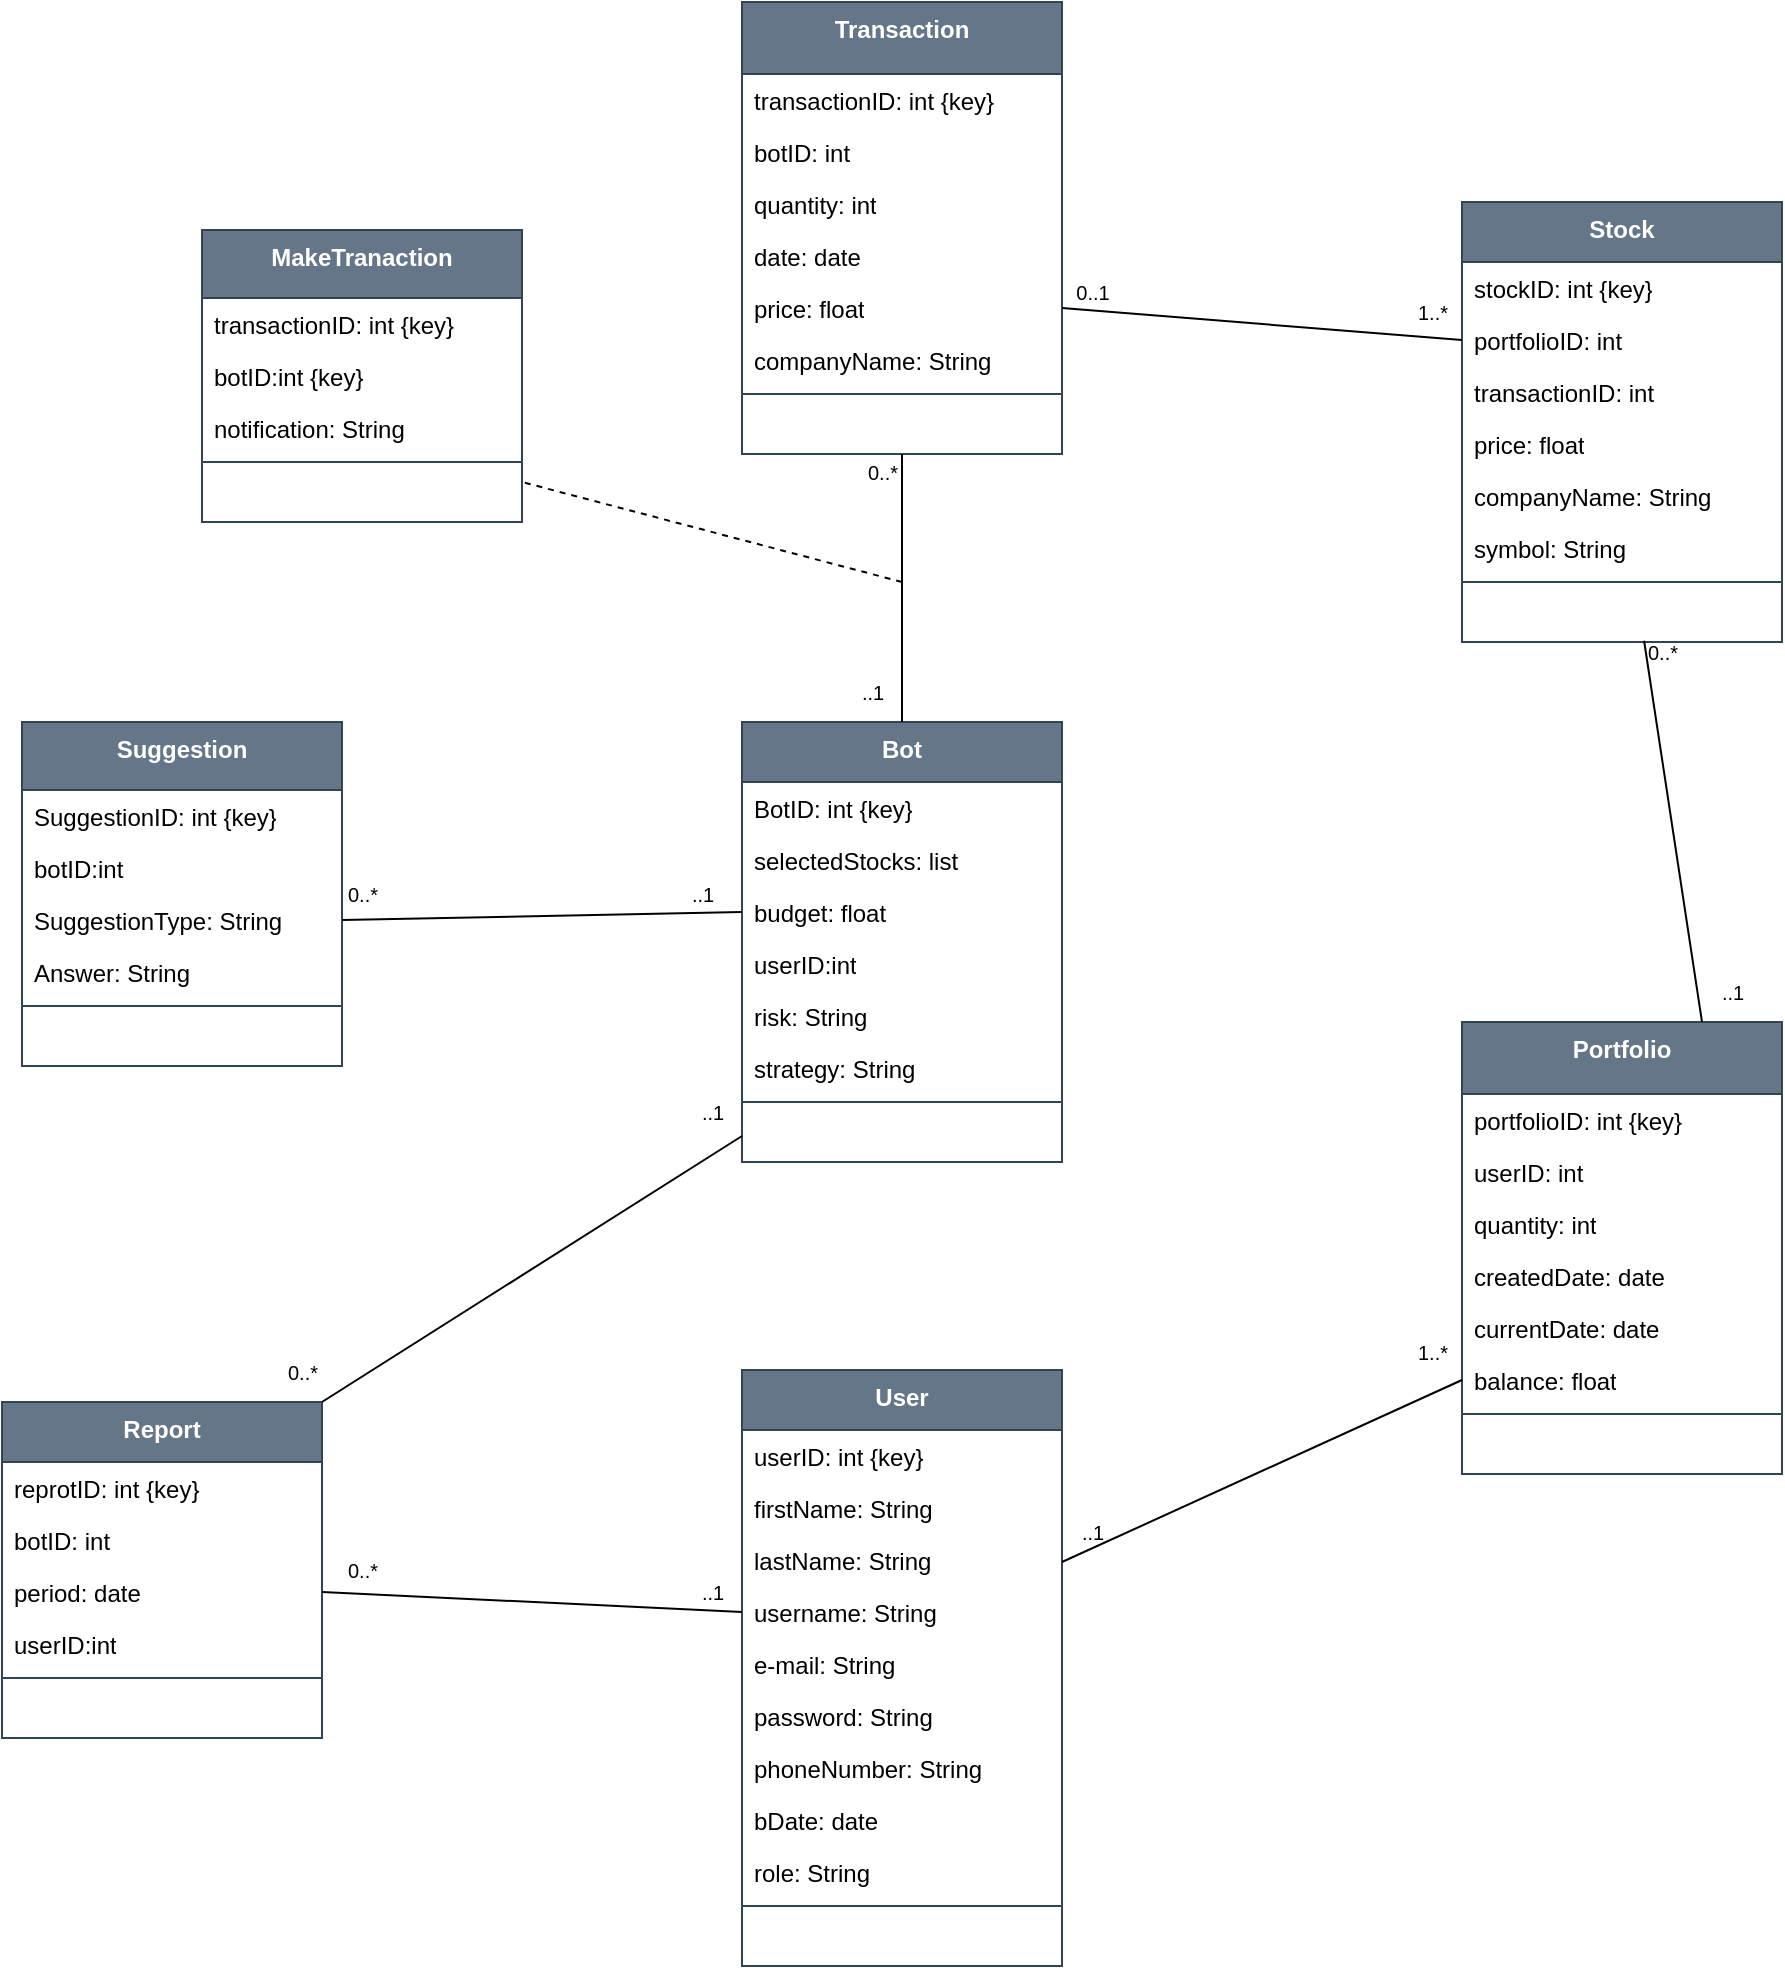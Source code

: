 <mxfile version="24.4.0" type="device">
  <diagram name="Page-1" id="LoqFOI1ABMq6AEfAIW8S">
    <mxGraphModel dx="1804" dy="1679" grid="1" gridSize="10" guides="1" tooltips="1" connect="1" arrows="1" fold="1" page="1" pageScale="1" pageWidth="850" pageHeight="1100" math="0" shadow="0">
      <root>
        <mxCell id="0" />
        <mxCell id="1" parent="0" />
        <mxCell id="g21FCTn_Fb3YQI1P6D7d-1" value="&lt;div&gt;User&lt;br&gt;&lt;/div&gt;" style="swimlane;fontStyle=1;align=center;verticalAlign=top;childLayout=stackLayout;horizontal=1;startSize=30;horizontalStack=0;resizeParent=1;resizeParentMax=0;resizeLast=0;collapsible=1;marginBottom=0;whiteSpace=wrap;html=1;fillColor=#647687;strokeColor=#314354;fontColor=#ffffff;" parent="1" vertex="1">
          <mxGeometry x="-170" y="-66" width="160" height="298" as="geometry" />
        </mxCell>
        <mxCell id="g21FCTn_Fb3YQI1P6D7d-2" value="userID: int {key}" style="text;strokeColor=none;fillColor=none;align=left;verticalAlign=top;spacingLeft=4;spacingRight=4;overflow=hidden;rotatable=0;points=[[0,0.5],[1,0.5]];portConstraint=eastwest;whiteSpace=wrap;html=1;" parent="g21FCTn_Fb3YQI1P6D7d-1" vertex="1">
          <mxGeometry y="30" width="160" height="26" as="geometry" />
        </mxCell>
        <mxCell id="g21FCTn_Fb3YQI1P6D7d-3" value="firstName: String" style="text;strokeColor=none;fillColor=none;align=left;verticalAlign=top;spacingLeft=4;spacingRight=4;overflow=hidden;rotatable=0;points=[[0,0.5],[1,0.5]];portConstraint=eastwest;whiteSpace=wrap;html=1;" parent="g21FCTn_Fb3YQI1P6D7d-1" vertex="1">
          <mxGeometry y="56" width="160" height="26" as="geometry" />
        </mxCell>
        <mxCell id="g21FCTn_Fb3YQI1P6D7d-4" value="lastName: String" style="text;strokeColor=none;fillColor=none;align=left;verticalAlign=top;spacingLeft=4;spacingRight=4;overflow=hidden;rotatable=0;points=[[0,0.5],[1,0.5]];portConstraint=eastwest;whiteSpace=wrap;html=1;" parent="g21FCTn_Fb3YQI1P6D7d-1" vertex="1">
          <mxGeometry y="82" width="160" height="26" as="geometry" />
        </mxCell>
        <mxCell id="g21FCTn_Fb3YQI1P6D7d-5" value="username: String" style="text;strokeColor=none;fillColor=none;align=left;verticalAlign=top;spacingLeft=4;spacingRight=4;overflow=hidden;rotatable=0;points=[[0,0.5],[1,0.5]];portConstraint=eastwest;whiteSpace=wrap;html=1;" parent="g21FCTn_Fb3YQI1P6D7d-1" vertex="1">
          <mxGeometry y="108" width="160" height="26" as="geometry" />
        </mxCell>
        <mxCell id="g21FCTn_Fb3YQI1P6D7d-6" value="e-mail: String" style="text;strokeColor=none;fillColor=none;align=left;verticalAlign=top;spacingLeft=4;spacingRight=4;overflow=hidden;rotatable=0;points=[[0,0.5],[1,0.5]];portConstraint=eastwest;whiteSpace=wrap;html=1;" parent="g21FCTn_Fb3YQI1P6D7d-1" vertex="1">
          <mxGeometry y="134" width="160" height="26" as="geometry" />
        </mxCell>
        <mxCell id="g21FCTn_Fb3YQI1P6D7d-7" value="password: String" style="text;strokeColor=none;fillColor=none;align=left;verticalAlign=top;spacingLeft=4;spacingRight=4;overflow=hidden;rotatable=0;points=[[0,0.5],[1,0.5]];portConstraint=eastwest;whiteSpace=wrap;html=1;" parent="g21FCTn_Fb3YQI1P6D7d-1" vertex="1">
          <mxGeometry y="160" width="160" height="26" as="geometry" />
        </mxCell>
        <mxCell id="g21FCTn_Fb3YQI1P6D7d-8" value="phoneNumber: String" style="text;strokeColor=none;fillColor=none;align=left;verticalAlign=top;spacingLeft=4;spacingRight=4;overflow=hidden;rotatable=0;points=[[0,0.5],[1,0.5]];portConstraint=eastwest;whiteSpace=wrap;html=1;" parent="g21FCTn_Fb3YQI1P6D7d-1" vertex="1">
          <mxGeometry y="186" width="160" height="26" as="geometry" />
        </mxCell>
        <mxCell id="g21FCTn_Fb3YQI1P6D7d-9" value="bDate: date" style="text;strokeColor=none;fillColor=none;align=left;verticalAlign=top;spacingLeft=4;spacingRight=4;overflow=hidden;rotatable=0;points=[[0,0.5],[1,0.5]];portConstraint=eastwest;whiteSpace=wrap;html=1;" parent="g21FCTn_Fb3YQI1P6D7d-1" vertex="1">
          <mxGeometry y="212" width="160" height="26" as="geometry" />
        </mxCell>
        <mxCell id="rTKFa5FfBjQxWHHiq4MQ-1" value="role: String" style="text;strokeColor=none;fillColor=none;align=left;verticalAlign=top;spacingLeft=4;spacingRight=4;overflow=hidden;rotatable=0;points=[[0,0.5],[1,0.5]];portConstraint=eastwest;whiteSpace=wrap;html=1;" vertex="1" parent="g21FCTn_Fb3YQI1P6D7d-1">
          <mxGeometry y="238" width="160" height="26" as="geometry" />
        </mxCell>
        <mxCell id="g21FCTn_Fb3YQI1P6D7d-10" value="" style="line;strokeWidth=1;fillColor=none;align=left;verticalAlign=middle;spacingTop=-1;spacingLeft=3;spacingRight=3;rotatable=0;labelPosition=right;points=[];portConstraint=eastwest;strokeColor=inherit;" parent="g21FCTn_Fb3YQI1P6D7d-1" vertex="1">
          <mxGeometry y="264" width="160" height="8" as="geometry" />
        </mxCell>
        <mxCell id="g21FCTn_Fb3YQI1P6D7d-11" value="&lt;div&gt;&amp;nbsp;&amp;nbsp;&amp;nbsp;&amp;nbsp;&amp;nbsp;&amp;nbsp;&amp;nbsp;&amp;nbsp;&amp;nbsp;&amp;nbsp;&amp;nbsp;&amp;nbsp;&amp;nbsp;&amp;nbsp;&amp;nbsp;&amp;nbsp;&amp;nbsp;&amp;nbsp;&amp;nbsp;&amp;nbsp;&amp;nbsp;&amp;nbsp;&amp;nbsp;&amp;nbsp;&amp;nbsp;&amp;nbsp;&amp;nbsp;&amp;nbsp;&amp;nbsp;&amp;nbsp;&amp;nbsp;&amp;nbsp;&amp;nbsp;&amp;nbsp;&amp;nbsp;&amp;nbsp;&amp;nbsp;&amp;nbsp;&amp;nbsp;&amp;nbsp;&amp;nbsp;&amp;nbsp;&amp;nbsp;&amp;nbsp;&amp;nbsp; &lt;br&gt;&lt;/div&gt;" style="text;strokeColor=none;fillColor=none;align=left;verticalAlign=top;spacingLeft=4;spacingRight=4;overflow=hidden;rotatable=0;points=[[0,0.5],[1,0.5]];portConstraint=eastwest;whiteSpace=wrap;html=1;" parent="g21FCTn_Fb3YQI1P6D7d-1" vertex="1">
          <mxGeometry y="272" width="160" height="26" as="geometry" />
        </mxCell>
        <mxCell id="g21FCTn_Fb3YQI1P6D7d-12" value="&lt;div&gt;Portfolio&lt;br&gt;&lt;/div&gt;" style="swimlane;fontStyle=1;align=center;verticalAlign=top;childLayout=stackLayout;horizontal=1;startSize=36;horizontalStack=0;resizeParent=1;resizeParentMax=0;resizeLast=0;collapsible=1;marginBottom=0;whiteSpace=wrap;html=1;fillColor=#647687;strokeColor=#314354;fontColor=#ffffff;" parent="1" vertex="1">
          <mxGeometry x="190" y="-240" width="160" height="226" as="geometry" />
        </mxCell>
        <mxCell id="g21FCTn_Fb3YQI1P6D7d-13" value="portfolioID: int {key}" style="text;strokeColor=none;fillColor=none;align=left;verticalAlign=top;spacingLeft=4;spacingRight=4;overflow=hidden;rotatable=0;points=[[0,0.5],[1,0.5]];portConstraint=eastwest;whiteSpace=wrap;html=1;" parent="g21FCTn_Fb3YQI1P6D7d-12" vertex="1">
          <mxGeometry y="36" width="160" height="26" as="geometry" />
        </mxCell>
        <mxCell id="g21FCTn_Fb3YQI1P6D7d-14" value="userID: int" style="text;strokeColor=none;fillColor=none;align=left;verticalAlign=top;spacingLeft=4;spacingRight=4;overflow=hidden;rotatable=0;points=[[0,0.5],[1,0.5]];portConstraint=eastwest;whiteSpace=wrap;html=1;" parent="g21FCTn_Fb3YQI1P6D7d-12" vertex="1">
          <mxGeometry y="62" width="160" height="26" as="geometry" />
        </mxCell>
        <mxCell id="g21FCTn_Fb3YQI1P6D7d-15" value="quantity: int" style="text;strokeColor=none;fillColor=none;align=left;verticalAlign=top;spacingLeft=4;spacingRight=4;overflow=hidden;rotatable=0;points=[[0,0.5],[1,0.5]];portConstraint=eastwest;whiteSpace=wrap;html=1;" parent="g21FCTn_Fb3YQI1P6D7d-12" vertex="1">
          <mxGeometry y="88" width="160" height="26" as="geometry" />
        </mxCell>
        <mxCell id="g21FCTn_Fb3YQI1P6D7d-16" value="createdDate: date" style="text;strokeColor=none;fillColor=none;align=left;verticalAlign=top;spacingLeft=4;spacingRight=4;overflow=hidden;rotatable=0;points=[[0,0.5],[1,0.5]];portConstraint=eastwest;whiteSpace=wrap;html=1;" parent="g21FCTn_Fb3YQI1P6D7d-12" vertex="1">
          <mxGeometry y="114" width="160" height="26" as="geometry" />
        </mxCell>
        <mxCell id="g21FCTn_Fb3YQI1P6D7d-17" value="currentDate: date" style="text;strokeColor=none;fillColor=none;align=left;verticalAlign=top;spacingLeft=4;spacingRight=4;overflow=hidden;rotatable=0;points=[[0,0.5],[1,0.5]];portConstraint=eastwest;whiteSpace=wrap;html=1;" parent="g21FCTn_Fb3YQI1P6D7d-12" vertex="1">
          <mxGeometry y="140" width="160" height="26" as="geometry" />
        </mxCell>
        <mxCell id="g21FCTn_Fb3YQI1P6D7d-18" value="balance: float" style="text;strokeColor=none;fillColor=none;align=left;verticalAlign=top;spacingLeft=4;spacingRight=4;overflow=hidden;rotatable=0;points=[[0,0.5],[1,0.5]];portConstraint=eastwest;whiteSpace=wrap;html=1;" parent="g21FCTn_Fb3YQI1P6D7d-12" vertex="1">
          <mxGeometry y="166" width="160" height="26" as="geometry" />
        </mxCell>
        <mxCell id="g21FCTn_Fb3YQI1P6D7d-19" value="" style="line;strokeWidth=1;fillColor=none;align=left;verticalAlign=middle;spacingTop=-1;spacingLeft=3;spacingRight=3;rotatable=0;labelPosition=right;points=[];portConstraint=eastwest;strokeColor=inherit;" parent="g21FCTn_Fb3YQI1P6D7d-12" vertex="1">
          <mxGeometry y="192" width="160" height="8" as="geometry" />
        </mxCell>
        <mxCell id="g21FCTn_Fb3YQI1P6D7d-20" value="&lt;div&gt;&amp;nbsp;&amp;nbsp;&amp;nbsp;&amp;nbsp;&amp;nbsp;&amp;nbsp;&amp;nbsp;&amp;nbsp;&amp;nbsp;&amp;nbsp;&amp;nbsp;&amp;nbsp;&amp;nbsp;&amp;nbsp;&amp;nbsp;&amp;nbsp;&amp;nbsp;&amp;nbsp;&amp;nbsp;&amp;nbsp;&amp;nbsp;&amp;nbsp;&amp;nbsp;&amp;nbsp;&amp;nbsp;&amp;nbsp;&amp;nbsp;&amp;nbsp;&amp;nbsp;&amp;nbsp;&amp;nbsp;&amp;nbsp;&amp;nbsp;&amp;nbsp;&amp;nbsp;&amp;nbsp;&amp;nbsp;&amp;nbsp;&amp;nbsp;&amp;nbsp;&amp;nbsp;&amp;nbsp;&amp;nbsp;&amp;nbsp;&amp;nbsp; &lt;br&gt;&lt;/div&gt;" style="text;strokeColor=none;fillColor=none;align=left;verticalAlign=top;spacingLeft=4;spacingRight=4;overflow=hidden;rotatable=0;points=[[0,0.5],[1,0.5]];portConstraint=eastwest;whiteSpace=wrap;html=1;" parent="g21FCTn_Fb3YQI1P6D7d-12" vertex="1">
          <mxGeometry y="200" width="160" height="26" as="geometry" />
        </mxCell>
        <mxCell id="g21FCTn_Fb3YQI1P6D7d-21" value="&lt;div&gt;Stock&lt;br&gt;&lt;/div&gt;" style="swimlane;fontStyle=1;align=center;verticalAlign=top;childLayout=stackLayout;horizontal=1;startSize=30;horizontalStack=0;resizeParent=1;resizeParentMax=0;resizeLast=0;collapsible=1;marginBottom=0;whiteSpace=wrap;html=1;fillColor=#647687;strokeColor=#314354;fontColor=#ffffff;" parent="1" vertex="1">
          <mxGeometry x="190" y="-650" width="160" height="220" as="geometry" />
        </mxCell>
        <mxCell id="g21FCTn_Fb3YQI1P6D7d-22" value="stockID: int {key}" style="text;strokeColor=none;fillColor=none;align=left;verticalAlign=top;spacingLeft=4;spacingRight=4;overflow=hidden;rotatable=0;points=[[0,0.5],[1,0.5]];portConstraint=eastwest;whiteSpace=wrap;html=1;" parent="g21FCTn_Fb3YQI1P6D7d-21" vertex="1">
          <mxGeometry y="30" width="160" height="26" as="geometry" />
        </mxCell>
        <mxCell id="g21FCTn_Fb3YQI1P6D7d-23" value="portfolioID: int" style="text;strokeColor=none;fillColor=none;align=left;verticalAlign=top;spacingLeft=4;spacingRight=4;overflow=hidden;rotatable=0;points=[[0,0.5],[1,0.5]];portConstraint=eastwest;whiteSpace=wrap;html=1;" parent="g21FCTn_Fb3YQI1P6D7d-21" vertex="1">
          <mxGeometry y="56" width="160" height="26" as="geometry" />
        </mxCell>
        <mxCell id="g21FCTn_Fb3YQI1P6D7d-24" value="transactionID: int" style="text;strokeColor=none;fillColor=none;align=left;verticalAlign=top;spacingLeft=4;spacingRight=4;overflow=hidden;rotatable=0;points=[[0,0.5],[1,0.5]];portConstraint=eastwest;whiteSpace=wrap;html=1;" parent="g21FCTn_Fb3YQI1P6D7d-21" vertex="1">
          <mxGeometry y="82" width="160" height="26" as="geometry" />
        </mxCell>
        <mxCell id="g21FCTn_Fb3YQI1P6D7d-25" value="price: float" style="text;strokeColor=none;fillColor=none;align=left;verticalAlign=top;spacingLeft=4;spacingRight=4;overflow=hidden;rotatable=0;points=[[0,0.5],[1,0.5]];portConstraint=eastwest;whiteSpace=wrap;html=1;" parent="g21FCTn_Fb3YQI1P6D7d-21" vertex="1">
          <mxGeometry y="108" width="160" height="26" as="geometry" />
        </mxCell>
        <mxCell id="g21FCTn_Fb3YQI1P6D7d-26" value="companyName: String" style="text;strokeColor=none;fillColor=none;align=left;verticalAlign=top;spacingLeft=4;spacingRight=4;overflow=hidden;rotatable=0;points=[[0,0.5],[1,0.5]];portConstraint=eastwest;whiteSpace=wrap;html=1;" parent="g21FCTn_Fb3YQI1P6D7d-21" vertex="1">
          <mxGeometry y="134" width="160" height="26" as="geometry" />
        </mxCell>
        <mxCell id="g21FCTn_Fb3YQI1P6D7d-27" value="symbol: String" style="text;strokeColor=none;fillColor=none;align=left;verticalAlign=top;spacingLeft=4;spacingRight=4;overflow=hidden;rotatable=0;points=[[0,0.5],[1,0.5]];portConstraint=eastwest;whiteSpace=wrap;html=1;" parent="g21FCTn_Fb3YQI1P6D7d-21" vertex="1">
          <mxGeometry y="160" width="160" height="26" as="geometry" />
        </mxCell>
        <mxCell id="g21FCTn_Fb3YQI1P6D7d-28" value="" style="line;strokeWidth=1;fillColor=none;align=left;verticalAlign=middle;spacingTop=-1;spacingLeft=3;spacingRight=3;rotatable=0;labelPosition=right;points=[];portConstraint=eastwest;strokeColor=inherit;" parent="g21FCTn_Fb3YQI1P6D7d-21" vertex="1">
          <mxGeometry y="186" width="160" height="8" as="geometry" />
        </mxCell>
        <mxCell id="g21FCTn_Fb3YQI1P6D7d-29" value="&lt;div&gt;&amp;nbsp;&amp;nbsp;&amp;nbsp;&amp;nbsp;&amp;nbsp;&amp;nbsp;&amp;nbsp;&amp;nbsp;&amp;nbsp;&amp;nbsp;&amp;nbsp;&amp;nbsp;&amp;nbsp;&amp;nbsp;&amp;nbsp;&amp;nbsp;&amp;nbsp;&amp;nbsp;&amp;nbsp;&amp;nbsp;&amp;nbsp;&amp;nbsp;&amp;nbsp;&amp;nbsp;&amp;nbsp;&amp;nbsp;&amp;nbsp;&amp;nbsp;&amp;nbsp;&amp;nbsp;&amp;nbsp;&amp;nbsp;&amp;nbsp;&amp;nbsp;&amp;nbsp;&amp;nbsp;&amp;nbsp;&amp;nbsp;&amp;nbsp;&amp;nbsp;&amp;nbsp;&amp;nbsp;&amp;nbsp;&amp;nbsp;&amp;nbsp; &lt;br&gt;&lt;/div&gt;" style="text;strokeColor=none;fillColor=none;align=left;verticalAlign=top;spacingLeft=4;spacingRight=4;overflow=hidden;rotatable=0;points=[[0,0.5],[1,0.5]];portConstraint=eastwest;whiteSpace=wrap;html=1;" parent="g21FCTn_Fb3YQI1P6D7d-21" vertex="1">
          <mxGeometry y="194" width="160" height="26" as="geometry" />
        </mxCell>
        <mxCell id="g21FCTn_Fb3YQI1P6D7d-30" value="&lt;div&gt;Transaction&lt;br&gt;&lt;/div&gt;" style="swimlane;fontStyle=1;align=center;verticalAlign=top;childLayout=stackLayout;horizontal=1;startSize=36;horizontalStack=0;resizeParent=1;resizeParentMax=0;resizeLast=0;collapsible=1;marginBottom=0;whiteSpace=wrap;html=1;fillColor=#647687;strokeColor=#314354;fontColor=#ffffff;" parent="1" vertex="1">
          <mxGeometry x="-170" y="-750" width="160" height="226" as="geometry" />
        </mxCell>
        <mxCell id="g21FCTn_Fb3YQI1P6D7d-31" value="transactionID: int {key}" style="text;strokeColor=none;fillColor=none;align=left;verticalAlign=top;spacingLeft=4;spacingRight=4;overflow=hidden;rotatable=0;points=[[0,0.5],[1,0.5]];portConstraint=eastwest;whiteSpace=wrap;html=1;" parent="g21FCTn_Fb3YQI1P6D7d-30" vertex="1">
          <mxGeometry y="36" width="160" height="26" as="geometry" />
        </mxCell>
        <mxCell id="g21FCTn_Fb3YQI1P6D7d-32" value="botID: int" style="text;strokeColor=none;fillColor=none;align=left;verticalAlign=top;spacingLeft=4;spacingRight=4;overflow=hidden;rotatable=0;points=[[0,0.5],[1,0.5]];portConstraint=eastwest;whiteSpace=wrap;html=1;" parent="g21FCTn_Fb3YQI1P6D7d-30" vertex="1">
          <mxGeometry y="62" width="160" height="26" as="geometry" />
        </mxCell>
        <mxCell id="g21FCTn_Fb3YQI1P6D7d-33" value="quantity: int" style="text;strokeColor=none;fillColor=none;align=left;verticalAlign=top;spacingLeft=4;spacingRight=4;overflow=hidden;rotatable=0;points=[[0,0.5],[1,0.5]];portConstraint=eastwest;whiteSpace=wrap;html=1;" parent="g21FCTn_Fb3YQI1P6D7d-30" vertex="1">
          <mxGeometry y="88" width="160" height="26" as="geometry" />
        </mxCell>
        <mxCell id="g21FCTn_Fb3YQI1P6D7d-34" value="date: date" style="text;strokeColor=none;fillColor=none;align=left;verticalAlign=top;spacingLeft=4;spacingRight=4;overflow=hidden;rotatable=0;points=[[0,0.5],[1,0.5]];portConstraint=eastwest;whiteSpace=wrap;html=1;" parent="g21FCTn_Fb3YQI1P6D7d-30" vertex="1">
          <mxGeometry y="114" width="160" height="26" as="geometry" />
        </mxCell>
        <mxCell id="g21FCTn_Fb3YQI1P6D7d-35" value="price: float" style="text;strokeColor=none;fillColor=none;align=left;verticalAlign=top;spacingLeft=4;spacingRight=4;overflow=hidden;rotatable=0;points=[[0,0.5],[1,0.5]];portConstraint=eastwest;whiteSpace=wrap;html=1;" parent="g21FCTn_Fb3YQI1P6D7d-30" vertex="1">
          <mxGeometry y="140" width="160" height="26" as="geometry" />
        </mxCell>
        <mxCell id="g21FCTn_Fb3YQI1P6D7d-36" value="companyName: String" style="text;strokeColor=none;fillColor=none;align=left;verticalAlign=top;spacingLeft=4;spacingRight=4;overflow=hidden;rotatable=0;points=[[0,0.5],[1,0.5]];portConstraint=eastwest;whiteSpace=wrap;html=1;" parent="g21FCTn_Fb3YQI1P6D7d-30" vertex="1">
          <mxGeometry y="166" width="160" height="26" as="geometry" />
        </mxCell>
        <mxCell id="g21FCTn_Fb3YQI1P6D7d-37" value="" style="line;strokeWidth=1;fillColor=none;align=left;verticalAlign=middle;spacingTop=-1;spacingLeft=3;spacingRight=3;rotatable=0;labelPosition=right;points=[];portConstraint=eastwest;strokeColor=inherit;" parent="g21FCTn_Fb3YQI1P6D7d-30" vertex="1">
          <mxGeometry y="192" width="160" height="8" as="geometry" />
        </mxCell>
        <mxCell id="g21FCTn_Fb3YQI1P6D7d-38" value="&lt;div&gt;&amp;nbsp;&amp;nbsp;&amp;nbsp;&amp;nbsp;&amp;nbsp;&amp;nbsp;&amp;nbsp;&amp;nbsp;&amp;nbsp;&amp;nbsp;&amp;nbsp;&amp;nbsp;&amp;nbsp;&amp;nbsp;&amp;nbsp;&amp;nbsp;&amp;nbsp;&amp;nbsp;&amp;nbsp;&amp;nbsp;&amp;nbsp;&amp;nbsp;&amp;nbsp;&amp;nbsp;&amp;nbsp;&amp;nbsp;&amp;nbsp;&amp;nbsp;&amp;nbsp;&amp;nbsp;&amp;nbsp;&amp;nbsp;&amp;nbsp;&amp;nbsp;&amp;nbsp;&amp;nbsp;&amp;nbsp;&amp;nbsp;&amp;nbsp;&amp;nbsp;&amp;nbsp;&amp;nbsp;&amp;nbsp;&amp;nbsp;&amp;nbsp; &lt;br&gt;&lt;/div&gt;" style="text;strokeColor=none;fillColor=none;align=left;verticalAlign=top;spacingLeft=4;spacingRight=4;overflow=hidden;rotatable=0;points=[[0,0.5],[1,0.5]];portConstraint=eastwest;whiteSpace=wrap;html=1;" parent="g21FCTn_Fb3YQI1P6D7d-30" vertex="1">
          <mxGeometry y="200" width="160" height="26" as="geometry" />
        </mxCell>
        <mxCell id="g21FCTn_Fb3YQI1P6D7d-39" value="&lt;div&gt;Suggestion&lt;br&gt;&lt;/div&gt;" style="swimlane;fontStyle=1;align=center;verticalAlign=top;childLayout=stackLayout;horizontal=1;startSize=34;horizontalStack=0;resizeParent=1;resizeParentMax=0;resizeLast=0;collapsible=1;marginBottom=0;whiteSpace=wrap;html=1;fillColor=#647687;strokeColor=#314354;fontColor=#ffffff;" parent="1" vertex="1">
          <mxGeometry x="-530" y="-390" width="160" height="172" as="geometry" />
        </mxCell>
        <mxCell id="g21FCTn_Fb3YQI1P6D7d-40" value="SuggestionID: int {key}" style="text;strokeColor=none;fillColor=none;align=left;verticalAlign=top;spacingLeft=4;spacingRight=4;overflow=hidden;rotatable=0;points=[[0,0.5],[1,0.5]];portConstraint=eastwest;whiteSpace=wrap;html=1;" parent="g21FCTn_Fb3YQI1P6D7d-39" vertex="1">
          <mxGeometry y="34" width="160" height="26" as="geometry" />
        </mxCell>
        <mxCell id="g21FCTn_Fb3YQI1P6D7d-41" value="botID:int" style="text;strokeColor=none;fillColor=none;align=left;verticalAlign=top;spacingLeft=4;spacingRight=4;overflow=hidden;rotatable=0;points=[[0,0.5],[1,0.5]];portConstraint=eastwest;whiteSpace=wrap;html=1;" parent="g21FCTn_Fb3YQI1P6D7d-39" vertex="1">
          <mxGeometry y="60" width="160" height="26" as="geometry" />
        </mxCell>
        <mxCell id="g21FCTn_Fb3YQI1P6D7d-42" value="SuggestionType: String" style="text;strokeColor=none;fillColor=none;align=left;verticalAlign=top;spacingLeft=4;spacingRight=4;overflow=hidden;rotatable=0;points=[[0,0.5],[1,0.5]];portConstraint=eastwest;whiteSpace=wrap;html=1;" parent="g21FCTn_Fb3YQI1P6D7d-39" vertex="1">
          <mxGeometry y="86" width="160" height="26" as="geometry" />
        </mxCell>
        <mxCell id="g21FCTn_Fb3YQI1P6D7d-43" value="Answer: String" style="text;strokeColor=none;fillColor=none;align=left;verticalAlign=top;spacingLeft=4;spacingRight=4;overflow=hidden;rotatable=0;points=[[0,0.5],[1,0.5]];portConstraint=eastwest;whiteSpace=wrap;html=1;" parent="g21FCTn_Fb3YQI1P6D7d-39" vertex="1">
          <mxGeometry y="112" width="160" height="26" as="geometry" />
        </mxCell>
        <mxCell id="g21FCTn_Fb3YQI1P6D7d-44" value="" style="line;strokeWidth=1;fillColor=none;align=left;verticalAlign=middle;spacingTop=-1;spacingLeft=3;spacingRight=3;rotatable=0;labelPosition=right;points=[];portConstraint=eastwest;strokeColor=inherit;" parent="g21FCTn_Fb3YQI1P6D7d-39" vertex="1">
          <mxGeometry y="138" width="160" height="8" as="geometry" />
        </mxCell>
        <mxCell id="g21FCTn_Fb3YQI1P6D7d-45" value="&lt;div&gt;&amp;nbsp;&amp;nbsp;&amp;nbsp;&amp;nbsp;&amp;nbsp;&amp;nbsp;&amp;nbsp;&amp;nbsp;&amp;nbsp;&amp;nbsp;&amp;nbsp;&amp;nbsp;&amp;nbsp;&amp;nbsp;&amp;nbsp;&amp;nbsp;&amp;nbsp;&amp;nbsp;&amp;nbsp;&amp;nbsp;&amp;nbsp;&amp;nbsp;&amp;nbsp;&amp;nbsp;&amp;nbsp;&amp;nbsp;&amp;nbsp;&amp;nbsp;&amp;nbsp;&amp;nbsp;&amp;nbsp;&amp;nbsp;&amp;nbsp;&amp;nbsp;&amp;nbsp;&amp;nbsp;&amp;nbsp;&amp;nbsp;&amp;nbsp;&amp;nbsp;&amp;nbsp;&amp;nbsp;&amp;nbsp;&amp;nbsp;&amp;nbsp; &lt;br&gt;&lt;/div&gt;" style="text;strokeColor=none;fillColor=none;align=left;verticalAlign=top;spacingLeft=4;spacingRight=4;overflow=hidden;rotatable=0;points=[[0,0.5],[1,0.5]];portConstraint=eastwest;whiteSpace=wrap;html=1;" parent="g21FCTn_Fb3YQI1P6D7d-39" vertex="1">
          <mxGeometry y="146" width="160" height="26" as="geometry" />
        </mxCell>
        <mxCell id="g21FCTn_Fb3YQI1P6D7d-46" value="&lt;div&gt;Bot&lt;br&gt;&lt;/div&gt;" style="swimlane;fontStyle=1;align=center;verticalAlign=top;childLayout=stackLayout;horizontal=1;startSize=30;horizontalStack=0;resizeParent=1;resizeParentMax=0;resizeLast=0;collapsible=1;marginBottom=0;whiteSpace=wrap;html=1;fillColor=#647687;strokeColor=#314354;fontColor=#ffffff;" parent="1" vertex="1">
          <mxGeometry x="-170" y="-390" width="160" height="220" as="geometry" />
        </mxCell>
        <mxCell id="g21FCTn_Fb3YQI1P6D7d-47" value="BotID: int {key}" style="text;strokeColor=none;fillColor=none;align=left;verticalAlign=top;spacingLeft=4;spacingRight=4;overflow=hidden;rotatable=0;points=[[0,0.5],[1,0.5]];portConstraint=eastwest;whiteSpace=wrap;html=1;" parent="g21FCTn_Fb3YQI1P6D7d-46" vertex="1">
          <mxGeometry y="30" width="160" height="26" as="geometry" />
        </mxCell>
        <mxCell id="g21FCTn_Fb3YQI1P6D7d-48" value="selectedStocks: list" style="text;strokeColor=none;fillColor=none;align=left;verticalAlign=top;spacingLeft=4;spacingRight=4;overflow=hidden;rotatable=0;points=[[0,0.5],[1,0.5]];portConstraint=eastwest;whiteSpace=wrap;html=1;" parent="g21FCTn_Fb3YQI1P6D7d-46" vertex="1">
          <mxGeometry y="56" width="160" height="26" as="geometry" />
        </mxCell>
        <mxCell id="g21FCTn_Fb3YQI1P6D7d-49" value="budget: float" style="text;strokeColor=none;fillColor=none;align=left;verticalAlign=top;spacingLeft=4;spacingRight=4;overflow=hidden;rotatable=0;points=[[0,0.5],[1,0.5]];portConstraint=eastwest;whiteSpace=wrap;html=1;" parent="g21FCTn_Fb3YQI1P6D7d-46" vertex="1">
          <mxGeometry y="82" width="160" height="26" as="geometry" />
        </mxCell>
        <mxCell id="g21FCTn_Fb3YQI1P6D7d-50" value="userID:int" style="text;strokeColor=none;fillColor=none;align=left;verticalAlign=top;spacingLeft=4;spacingRight=4;overflow=hidden;rotatable=0;points=[[0,0.5],[1,0.5]];portConstraint=eastwest;whiteSpace=wrap;html=1;" parent="g21FCTn_Fb3YQI1P6D7d-46" vertex="1">
          <mxGeometry y="108" width="160" height="26" as="geometry" />
        </mxCell>
        <mxCell id="g21FCTn_Fb3YQI1P6D7d-51" value="risk: String" style="text;strokeColor=none;fillColor=none;align=left;verticalAlign=top;spacingLeft=4;spacingRight=4;overflow=hidden;rotatable=0;points=[[0,0.5],[1,0.5]];portConstraint=eastwest;whiteSpace=wrap;html=1;" parent="g21FCTn_Fb3YQI1P6D7d-46" vertex="1">
          <mxGeometry y="134" width="160" height="26" as="geometry" />
        </mxCell>
        <mxCell id="g21FCTn_Fb3YQI1P6D7d-52" value="strategy: String" style="text;strokeColor=none;fillColor=none;align=left;verticalAlign=top;spacingLeft=4;spacingRight=4;overflow=hidden;rotatable=0;points=[[0,0.5],[1,0.5]];portConstraint=eastwest;whiteSpace=wrap;html=1;" parent="g21FCTn_Fb3YQI1P6D7d-46" vertex="1">
          <mxGeometry y="160" width="160" height="26" as="geometry" />
        </mxCell>
        <mxCell id="g21FCTn_Fb3YQI1P6D7d-53" value="" style="line;strokeWidth=1;fillColor=none;align=left;verticalAlign=middle;spacingTop=-1;spacingLeft=3;spacingRight=3;rotatable=0;labelPosition=right;points=[];portConstraint=eastwest;strokeColor=inherit;" parent="g21FCTn_Fb3YQI1P6D7d-46" vertex="1">
          <mxGeometry y="186" width="160" height="8" as="geometry" />
        </mxCell>
        <mxCell id="g21FCTn_Fb3YQI1P6D7d-54" value="&lt;div&gt;&amp;nbsp;&amp;nbsp;&amp;nbsp;&amp;nbsp;&amp;nbsp;&amp;nbsp;&amp;nbsp;&amp;nbsp;&amp;nbsp;&amp;nbsp;&amp;nbsp;&amp;nbsp;&amp;nbsp;&amp;nbsp;&amp;nbsp;&amp;nbsp;&amp;nbsp;&amp;nbsp;&amp;nbsp;&amp;nbsp;&amp;nbsp;&amp;nbsp;&amp;nbsp;&amp;nbsp;&amp;nbsp;&amp;nbsp;&amp;nbsp;&amp;nbsp;&amp;nbsp;&amp;nbsp;&amp;nbsp;&amp;nbsp;&amp;nbsp;&amp;nbsp;&amp;nbsp;&amp;nbsp;&amp;nbsp;&amp;nbsp;&amp;nbsp;&amp;nbsp;&amp;nbsp;&amp;nbsp;&amp;nbsp;&amp;nbsp;&amp;nbsp; &lt;br&gt;&lt;/div&gt;" style="text;strokeColor=none;fillColor=none;align=left;verticalAlign=top;spacingLeft=4;spacingRight=4;overflow=hidden;rotatable=0;points=[[0,0.5],[1,0.5]];portConstraint=eastwest;whiteSpace=wrap;html=1;" parent="g21FCTn_Fb3YQI1P6D7d-46" vertex="1">
          <mxGeometry y="194" width="160" height="26" as="geometry" />
        </mxCell>
        <mxCell id="g21FCTn_Fb3YQI1P6D7d-55" value="&lt;div&gt;Report&lt;br&gt;&lt;/div&gt;" style="swimlane;fontStyle=1;align=center;verticalAlign=top;childLayout=stackLayout;horizontal=1;startSize=30;horizontalStack=0;resizeParent=1;resizeParentMax=0;resizeLast=0;collapsible=1;marginBottom=0;whiteSpace=wrap;html=1;fillColor=#647687;strokeColor=#314354;fontColor=#ffffff;" parent="1" vertex="1">
          <mxGeometry x="-540" y="-50" width="160" height="168" as="geometry" />
        </mxCell>
        <mxCell id="g21FCTn_Fb3YQI1P6D7d-56" value="reprotID: int {key}" style="text;strokeColor=none;fillColor=none;align=left;verticalAlign=top;spacingLeft=4;spacingRight=4;overflow=hidden;rotatable=0;points=[[0,0.5],[1,0.5]];portConstraint=eastwest;whiteSpace=wrap;html=1;" parent="g21FCTn_Fb3YQI1P6D7d-55" vertex="1">
          <mxGeometry y="30" width="160" height="26" as="geometry" />
        </mxCell>
        <mxCell id="g21FCTn_Fb3YQI1P6D7d-57" value="botID: int" style="text;strokeColor=none;fillColor=none;align=left;verticalAlign=top;spacingLeft=4;spacingRight=4;overflow=hidden;rotatable=0;points=[[0,0.5],[1,0.5]];portConstraint=eastwest;whiteSpace=wrap;html=1;" parent="g21FCTn_Fb3YQI1P6D7d-55" vertex="1">
          <mxGeometry y="56" width="160" height="26" as="geometry" />
        </mxCell>
        <mxCell id="g21FCTn_Fb3YQI1P6D7d-58" value="period: date" style="text;strokeColor=none;fillColor=none;align=left;verticalAlign=top;spacingLeft=4;spacingRight=4;overflow=hidden;rotatable=0;points=[[0,0.5],[1,0.5]];portConstraint=eastwest;whiteSpace=wrap;html=1;" parent="g21FCTn_Fb3YQI1P6D7d-55" vertex="1">
          <mxGeometry y="82" width="160" height="26" as="geometry" />
        </mxCell>
        <mxCell id="g21FCTn_Fb3YQI1P6D7d-59" value="userID:int" style="text;strokeColor=none;fillColor=none;align=left;verticalAlign=top;spacingLeft=4;spacingRight=4;overflow=hidden;rotatable=0;points=[[0,0.5],[1,0.5]];portConstraint=eastwest;whiteSpace=wrap;html=1;" parent="g21FCTn_Fb3YQI1P6D7d-55" vertex="1">
          <mxGeometry y="108" width="160" height="26" as="geometry" />
        </mxCell>
        <mxCell id="g21FCTn_Fb3YQI1P6D7d-60" value="" style="line;strokeWidth=1;fillColor=none;align=left;verticalAlign=middle;spacingTop=-1;spacingLeft=3;spacingRight=3;rotatable=0;labelPosition=right;points=[];portConstraint=eastwest;strokeColor=inherit;" parent="g21FCTn_Fb3YQI1P6D7d-55" vertex="1">
          <mxGeometry y="134" width="160" height="8" as="geometry" />
        </mxCell>
        <mxCell id="g21FCTn_Fb3YQI1P6D7d-61" value="&lt;div&gt;&amp;nbsp;&amp;nbsp;&amp;nbsp;&amp;nbsp;&amp;nbsp;&amp;nbsp;&amp;nbsp;&amp;nbsp;&amp;nbsp;&amp;nbsp;&amp;nbsp;&amp;nbsp;&amp;nbsp;&amp;nbsp;&amp;nbsp;&amp;nbsp;&amp;nbsp;&amp;nbsp;&amp;nbsp;&amp;nbsp;&amp;nbsp;&amp;nbsp;&amp;nbsp;&amp;nbsp;&amp;nbsp;&amp;nbsp;&amp;nbsp;&amp;nbsp;&amp;nbsp;&amp;nbsp;&amp;nbsp;&amp;nbsp;&amp;nbsp;&amp;nbsp;&amp;nbsp;&amp;nbsp;&amp;nbsp;&amp;nbsp;&amp;nbsp;&amp;nbsp;&amp;nbsp;&amp;nbsp;&amp;nbsp;&amp;nbsp;&amp;nbsp; &lt;br&gt;&lt;/div&gt;" style="text;strokeColor=none;fillColor=none;align=left;verticalAlign=top;spacingLeft=4;spacingRight=4;overflow=hidden;rotatable=0;points=[[0,0.5],[1,0.5]];portConstraint=eastwest;whiteSpace=wrap;html=1;" parent="g21FCTn_Fb3YQI1P6D7d-55" vertex="1">
          <mxGeometry y="142" width="160" height="26" as="geometry" />
        </mxCell>
        <mxCell id="g21FCTn_Fb3YQI1P6D7d-63" value="" style="endArrow=none;html=1;rounded=0;exitX=1;exitY=0.5;exitDx=0;exitDy=0;entryX=0;entryY=0.5;entryDx=0;entryDy=0;endFill=0;" parent="1" source="g21FCTn_Fb3YQI1P6D7d-42" target="g21FCTn_Fb3YQI1P6D7d-49" edge="1">
          <mxGeometry width="50" height="50" relative="1" as="geometry">
            <mxPoint x="-280" y="-250" as="sourcePoint" />
            <mxPoint x="-230" y="-300" as="targetPoint" />
          </mxGeometry>
        </mxCell>
        <mxCell id="g21FCTn_Fb3YQI1P6D7d-64" value="&lt;font style=&quot;font-size: 10px;&quot;&gt;0..*&lt;/font&gt;" style="text;html=1;align=center;verticalAlign=middle;resizable=0;points=[];autosize=1;strokeColor=none;fillColor=none;" parent="1" vertex="1">
          <mxGeometry x="-380" y="-319" width="40" height="30" as="geometry" />
        </mxCell>
        <mxCell id="g21FCTn_Fb3YQI1P6D7d-66" value="&lt;font style=&quot;font-size: 10px;&quot;&gt;..1&lt;/font&gt;" style="text;html=1;align=center;verticalAlign=middle;resizable=0;points=[];autosize=1;strokeColor=none;fillColor=none;" parent="1" vertex="1">
          <mxGeometry x="-205" y="-319" width="30" height="30" as="geometry" />
        </mxCell>
        <mxCell id="g21FCTn_Fb3YQI1P6D7d-67" value="" style="endArrow=none;html=1;rounded=0;exitX=1;exitY=0;exitDx=0;exitDy=0;entryX=0;entryY=0.5;entryDx=0;entryDy=0;endFill=0;" parent="1" source="g21FCTn_Fb3YQI1P6D7d-55" target="g21FCTn_Fb3YQI1P6D7d-54" edge="1">
          <mxGeometry width="50" height="50" relative="1" as="geometry">
            <mxPoint x="-360" y="-281" as="sourcePoint" />
            <mxPoint x="-160" y="-285" as="targetPoint" />
          </mxGeometry>
        </mxCell>
        <mxCell id="g21FCTn_Fb3YQI1P6D7d-68" value="&lt;font style=&quot;font-size: 10px;&quot;&gt;0..*&lt;/font&gt;" style="text;html=1;align=center;verticalAlign=middle;resizable=0;points=[];autosize=1;strokeColor=none;fillColor=none;" parent="1" vertex="1">
          <mxGeometry x="-410" y="-80" width="40" height="30" as="geometry" />
        </mxCell>
        <mxCell id="g21FCTn_Fb3YQI1P6D7d-69" value="&lt;font style=&quot;font-size: 10px;&quot;&gt;..1&lt;/font&gt;" style="text;html=1;align=center;verticalAlign=middle;resizable=0;points=[];autosize=1;strokeColor=none;fillColor=none;" parent="1" vertex="1">
          <mxGeometry x="-200" y="-210" width="30" height="30" as="geometry" />
        </mxCell>
        <mxCell id="g21FCTn_Fb3YQI1P6D7d-70" value="" style="endArrow=none;html=1;rounded=0;exitX=1;exitY=0.5;exitDx=0;exitDy=0;entryX=0;entryY=0.5;entryDx=0;entryDy=0;endFill=0;" parent="1" source="g21FCTn_Fb3YQI1P6D7d-58" target="g21FCTn_Fb3YQI1P6D7d-5" edge="1">
          <mxGeometry width="50" height="50" relative="1" as="geometry">
            <mxPoint x="-370" y="-40" as="sourcePoint" />
            <mxPoint x="-160" y="-173" as="targetPoint" />
          </mxGeometry>
        </mxCell>
        <mxCell id="g21FCTn_Fb3YQI1P6D7d-71" value="&lt;font style=&quot;font-size: 10px;&quot;&gt;0..*&lt;/font&gt;" style="text;html=1;align=center;verticalAlign=middle;resizable=0;points=[];autosize=1;strokeColor=none;fillColor=none;" parent="1" vertex="1">
          <mxGeometry x="-380" y="19" width="40" height="30" as="geometry" />
        </mxCell>
        <mxCell id="g21FCTn_Fb3YQI1P6D7d-72" value="&lt;font style=&quot;font-size: 10px;&quot;&gt;..1&lt;/font&gt;" style="text;html=1;align=center;verticalAlign=middle;resizable=0;points=[];autosize=1;strokeColor=none;fillColor=none;" parent="1" vertex="1">
          <mxGeometry x="-200" y="30" width="30" height="30" as="geometry" />
        </mxCell>
        <mxCell id="g21FCTn_Fb3YQI1P6D7d-73" value="" style="endArrow=none;html=1;rounded=0;exitX=1;exitY=0.5;exitDx=0;exitDy=0;entryX=0;entryY=0.5;entryDx=0;entryDy=0;endFill=0;" parent="1" target="g21FCTn_Fb3YQI1P6D7d-18" edge="1">
          <mxGeometry width="50" height="50" relative="1" as="geometry">
            <mxPoint x="-10" y="30" as="sourcePoint" />
            <mxPoint x="200" y="40" as="targetPoint" />
          </mxGeometry>
        </mxCell>
        <mxCell id="g21FCTn_Fb3YQI1P6D7d-74" value="&lt;font style=&quot;font-size: 10px;&quot;&gt;1..*&lt;/font&gt;" style="text;html=1;align=center;verticalAlign=middle;resizable=0;points=[];autosize=1;strokeColor=none;fillColor=none;" parent="1" vertex="1">
          <mxGeometry x="155" y="-90" width="40" height="30" as="geometry" />
        </mxCell>
        <mxCell id="g21FCTn_Fb3YQI1P6D7d-75" value="&lt;font style=&quot;font-size: 10px;&quot;&gt;..1&lt;/font&gt;" style="text;html=1;align=center;verticalAlign=middle;resizable=0;points=[];autosize=1;strokeColor=none;fillColor=none;" parent="1" vertex="1">
          <mxGeometry x="-10" width="30" height="30" as="geometry" />
        </mxCell>
        <mxCell id="g21FCTn_Fb3YQI1P6D7d-76" value="" style="endArrow=none;html=1;rounded=0;exitX=0.75;exitY=0;exitDx=0;exitDy=0;entryX=0.569;entryY=0.976;entryDx=0;entryDy=0;endFill=0;entryPerimeter=0;" parent="1" source="g21FCTn_Fb3YQI1P6D7d-12" target="g21FCTn_Fb3YQI1P6D7d-29" edge="1">
          <mxGeometry width="50" height="50" relative="1" as="geometry">
            <mxPoint x="110" y="-299" as="sourcePoint" />
            <mxPoint x="310" y="-390" as="targetPoint" />
          </mxGeometry>
        </mxCell>
        <mxCell id="g21FCTn_Fb3YQI1P6D7d-77" value="&lt;font style=&quot;font-size: 10px;&quot;&gt;0..*&lt;/font&gt;" style="text;html=1;align=center;verticalAlign=middle;resizable=0;points=[];autosize=1;strokeColor=none;fillColor=none;" parent="1" vertex="1">
          <mxGeometry x="270" y="-440" width="40" height="30" as="geometry" />
        </mxCell>
        <mxCell id="g21FCTn_Fb3YQI1P6D7d-79" value="&lt;font style=&quot;font-size: 10px;&quot;&gt;..1&lt;/font&gt;" style="text;html=1;align=center;verticalAlign=middle;resizable=0;points=[];autosize=1;strokeColor=none;fillColor=none;" parent="1" vertex="1">
          <mxGeometry x="310" y="-270" width="30" height="30" as="geometry" />
        </mxCell>
        <mxCell id="g21FCTn_Fb3YQI1P6D7d-80" value="" style="endArrow=none;html=1;rounded=0;entryX=0.5;entryY=0;entryDx=0;entryDy=0;endFill=0;" parent="1" source="g21FCTn_Fb3YQI1P6D7d-38" target="g21FCTn_Fb3YQI1P6D7d-46" edge="1">
          <mxGeometry width="50" height="50" relative="1" as="geometry">
            <mxPoint x="-110" y="-436" as="sourcePoint" />
            <mxPoint x="90" y="-440" as="targetPoint" />
          </mxGeometry>
        </mxCell>
        <mxCell id="g21FCTn_Fb3YQI1P6D7d-81" value="&lt;font style=&quot;font-size: 10px;&quot;&gt;0..*&lt;/font&gt;" style="text;html=1;align=center;verticalAlign=middle;resizable=0;points=[];autosize=1;strokeColor=none;fillColor=none;" parent="1" vertex="1">
          <mxGeometry x="-120" y="-530" width="40" height="30" as="geometry" />
        </mxCell>
        <mxCell id="g21FCTn_Fb3YQI1P6D7d-82" value="&lt;font style=&quot;font-size: 10px;&quot;&gt;..1&lt;/font&gt;" style="text;html=1;align=center;verticalAlign=middle;resizable=0;points=[];autosize=1;strokeColor=none;fillColor=none;" parent="1" vertex="1">
          <mxGeometry x="-120" y="-420" width="30" height="30" as="geometry" />
        </mxCell>
        <mxCell id="g21FCTn_Fb3YQI1P6D7d-83" value="" style="endArrow=none;html=1;rounded=0;entryX=0;entryY=0.5;entryDx=0;entryDy=0;endFill=0;exitX=1;exitY=0.5;exitDx=0;exitDy=0;" parent="1" source="g21FCTn_Fb3YQI1P6D7d-35" target="g21FCTn_Fb3YQI1P6D7d-23" edge="1">
          <mxGeometry width="50" height="50" relative="1" as="geometry">
            <mxPoint y="-610" as="sourcePoint" />
            <mxPoint x="130" y="-473" as="targetPoint" />
          </mxGeometry>
        </mxCell>
        <mxCell id="g21FCTn_Fb3YQI1P6D7d-84" value="&lt;font style=&quot;font-size: 10px;&quot;&gt;0..1&lt;/font&gt;" style="text;html=1;align=center;verticalAlign=middle;resizable=0;points=[];autosize=1;strokeColor=none;fillColor=none;" parent="1" vertex="1">
          <mxGeometry x="-15" y="-620" width="40" height="30" as="geometry" />
        </mxCell>
        <mxCell id="g21FCTn_Fb3YQI1P6D7d-85" value="&lt;font style=&quot;font-size: 10px;&quot;&gt;1..*&lt;/font&gt;" style="text;html=1;align=center;verticalAlign=middle;resizable=0;points=[];autosize=1;strokeColor=none;fillColor=none;" parent="1" vertex="1">
          <mxGeometry x="155" y="-610" width="40" height="30" as="geometry" />
        </mxCell>
        <mxCell id="ZKiAibbumcJ2DqD2DtIf-1" value="" style="endArrow=none;html=1;rounded=0;dashed=1;endFill=0;" parent="1" edge="1">
          <mxGeometry width="50" height="50" relative="1" as="geometry">
            <mxPoint x="-90" y="-460" as="sourcePoint" />
            <mxPoint x="-280" y="-510" as="targetPoint" />
          </mxGeometry>
        </mxCell>
        <mxCell id="ZKiAibbumcJ2DqD2DtIf-2" value="MakeTranaction" style="swimlane;fontStyle=1;align=center;verticalAlign=top;childLayout=stackLayout;horizontal=1;startSize=34;horizontalStack=0;resizeParent=1;resizeParentMax=0;resizeLast=0;collapsible=1;marginBottom=0;whiteSpace=wrap;html=1;fillColor=#647687;strokeColor=#314354;fontColor=#ffffff;" parent="1" vertex="1">
          <mxGeometry x="-440" y="-636" width="160" height="146" as="geometry" />
        </mxCell>
        <mxCell id="ZKiAibbumcJ2DqD2DtIf-3" value="transactionID: int {key}" style="text;strokeColor=none;fillColor=none;align=left;verticalAlign=top;spacingLeft=4;spacingRight=4;overflow=hidden;rotatable=0;points=[[0,0.5],[1,0.5]];portConstraint=eastwest;whiteSpace=wrap;html=1;" parent="ZKiAibbumcJ2DqD2DtIf-2" vertex="1">
          <mxGeometry y="34" width="160" height="26" as="geometry" />
        </mxCell>
        <mxCell id="ZKiAibbumcJ2DqD2DtIf-4" value="botID:int {key}" style="text;strokeColor=none;fillColor=none;align=left;verticalAlign=top;spacingLeft=4;spacingRight=4;overflow=hidden;rotatable=0;points=[[0,0.5],[1,0.5]];portConstraint=eastwest;whiteSpace=wrap;html=1;" parent="ZKiAibbumcJ2DqD2DtIf-2" vertex="1">
          <mxGeometry y="60" width="160" height="26" as="geometry" />
        </mxCell>
        <mxCell id="ZKiAibbumcJ2DqD2DtIf-5" value="notification: String" style="text;strokeColor=none;fillColor=none;align=left;verticalAlign=top;spacingLeft=4;spacingRight=4;overflow=hidden;rotatable=0;points=[[0,0.5],[1,0.5]];portConstraint=eastwest;whiteSpace=wrap;html=1;" parent="ZKiAibbumcJ2DqD2DtIf-2" vertex="1">
          <mxGeometry y="86" width="160" height="26" as="geometry" />
        </mxCell>
        <mxCell id="ZKiAibbumcJ2DqD2DtIf-7" value="" style="line;strokeWidth=1;fillColor=none;align=left;verticalAlign=middle;spacingTop=-1;spacingLeft=3;spacingRight=3;rotatable=0;labelPosition=right;points=[];portConstraint=eastwest;strokeColor=inherit;" parent="ZKiAibbumcJ2DqD2DtIf-2" vertex="1">
          <mxGeometry y="112" width="160" height="8" as="geometry" />
        </mxCell>
        <mxCell id="ZKiAibbumcJ2DqD2DtIf-8" value="&lt;div&gt;&amp;nbsp;&amp;nbsp;&amp;nbsp;&amp;nbsp;&amp;nbsp;&amp;nbsp;&amp;nbsp;&amp;nbsp;&amp;nbsp;&amp;nbsp;&amp;nbsp;&amp;nbsp;&amp;nbsp;&amp;nbsp;&amp;nbsp;&amp;nbsp;&amp;nbsp;&amp;nbsp;&amp;nbsp;&amp;nbsp;&amp;nbsp;&amp;nbsp;&amp;nbsp;&amp;nbsp;&amp;nbsp;&amp;nbsp;&amp;nbsp;&amp;nbsp;&amp;nbsp;&amp;nbsp;&amp;nbsp;&amp;nbsp;&amp;nbsp;&amp;nbsp;&amp;nbsp;&amp;nbsp;&amp;nbsp;&amp;nbsp;&amp;nbsp;&amp;nbsp;&amp;nbsp;&amp;nbsp;&amp;nbsp;&amp;nbsp;&amp;nbsp; &lt;br&gt;&lt;/div&gt;" style="text;strokeColor=none;fillColor=none;align=left;verticalAlign=top;spacingLeft=4;spacingRight=4;overflow=hidden;rotatable=0;points=[[0,0.5],[1,0.5]];portConstraint=eastwest;whiteSpace=wrap;html=1;" parent="ZKiAibbumcJ2DqD2DtIf-2" vertex="1">
          <mxGeometry y="120" width="160" height="26" as="geometry" />
        </mxCell>
      </root>
    </mxGraphModel>
  </diagram>
</mxfile>
